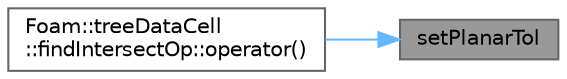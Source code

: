 digraph "setPlanarTol"
{
 // LATEX_PDF_SIZE
  bgcolor="transparent";
  edge [fontname=Helvetica,fontsize=10,labelfontname=Helvetica,labelfontsize=10];
  node [fontname=Helvetica,fontsize=10,shape=box,height=0.2,width=0.4];
  rankdir="RL";
  Node1 [id="Node000001",label="setPlanarTol",height=0.2,width=0.4,color="gray40", fillcolor="grey60", style="filled", fontcolor="black",tooltip=" "];
  Node1 -> Node2 [id="edge1_Node000001_Node000002",dir="back",color="steelblue1",style="solid",tooltip=" "];
  Node2 [id="Node000002",label="Foam::treeDataCell\l::findIntersectOp::operator()",height=0.2,width=0.4,color="grey40", fillcolor="white", style="filled",URL="$classFoam_1_1treeDataCell_1_1findIntersectOp.html#adafae2aaf723502ccff1ff68a21fcdc0",tooltip=" "];
}
